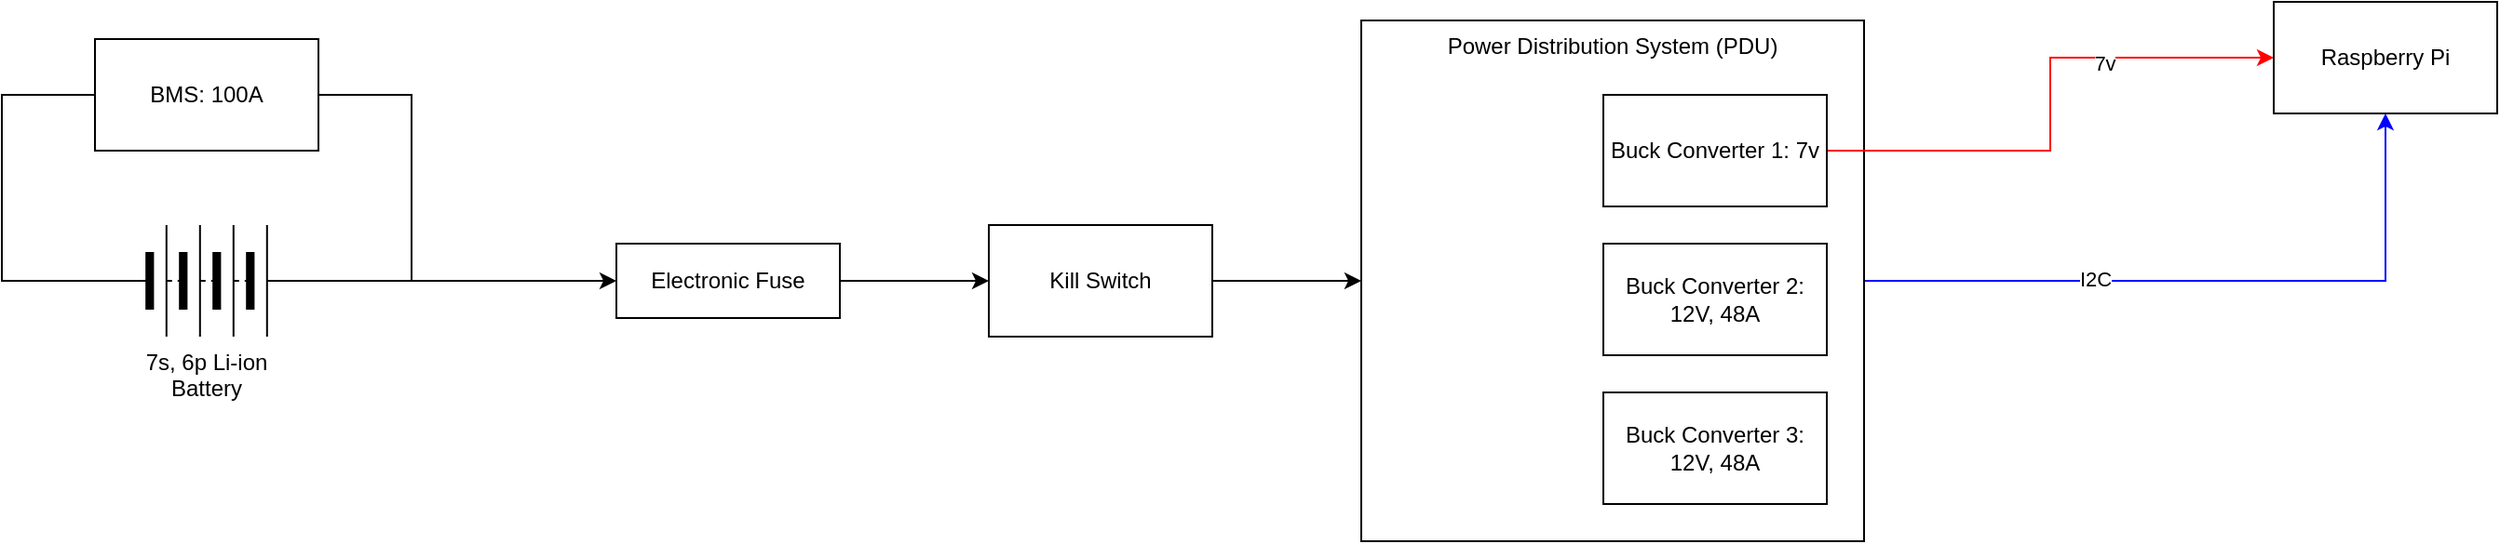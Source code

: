 <mxfile version="20.0.3" type="github">
  <diagram id="DwsS2J723ZOZaTvMe3t2" name="Page-1">
    <mxGraphModel dx="1117" dy="1769" grid="1" gridSize="10" guides="1" tooltips="1" connect="1" arrows="1" fold="1" page="1" pageScale="1" pageWidth="850" pageHeight="1100" math="0" shadow="0">
      <root>
        <mxCell id="0" />
        <mxCell id="1" parent="0" />
        <mxCell id="kzE1yxQLpQRsYS8nyMCZ-12" value="" style="edgeStyle=orthogonalEdgeStyle;rounded=0;orthogonalLoop=1;jettySize=auto;html=1;" edge="1" parent="1" source="kzE1yxQLpQRsYS8nyMCZ-1" target="kzE1yxQLpQRsYS8nyMCZ-11">
          <mxGeometry relative="1" as="geometry" />
        </mxCell>
        <mxCell id="kzE1yxQLpQRsYS8nyMCZ-1" value="7s, 6p Li-ion Battery" style="pointerEvents=1;verticalLabelPosition=bottom;shadow=0;dashed=0;align=center;html=1;verticalAlign=top;shape=mxgraph.electrical.miscellaneous.batteryStack;whiteSpace=wrap;" vertex="1" parent="1">
          <mxGeometry x="130" y="90" width="100" height="60" as="geometry" />
        </mxCell>
        <mxCell id="kzE1yxQLpQRsYS8nyMCZ-4" value="BMS: 100A" style="whiteSpace=wrap;html=1;verticalAlign=middle;shadow=0;dashed=0;" vertex="1" parent="1">
          <mxGeometry x="120" y="-10" width="120" height="60" as="geometry" />
        </mxCell>
        <mxCell id="kzE1yxQLpQRsYS8nyMCZ-9" value="" style="endArrow=none;html=1;rounded=0;exitX=0;exitY=0.5;exitDx=0;exitDy=0;entryX=0;entryY=0.5;entryDx=0;entryDy=0;" edge="1" parent="1" source="kzE1yxQLpQRsYS8nyMCZ-1" target="kzE1yxQLpQRsYS8nyMCZ-4">
          <mxGeometry width="50" height="50" relative="1" as="geometry">
            <mxPoint x="380" y="240" as="sourcePoint" />
            <mxPoint x="430" y="190" as="targetPoint" />
            <Array as="points">
              <mxPoint x="70" y="120" />
              <mxPoint x="70" y="20" />
            </Array>
          </mxGeometry>
        </mxCell>
        <mxCell id="kzE1yxQLpQRsYS8nyMCZ-10" value="" style="endArrow=none;html=1;rounded=0;entryX=1;entryY=0.5;entryDx=0;entryDy=0;exitX=1;exitY=0.5;exitDx=0;exitDy=0;" edge="1" parent="1" source="kzE1yxQLpQRsYS8nyMCZ-1" target="kzE1yxQLpQRsYS8nyMCZ-4">
          <mxGeometry width="50" height="50" relative="1" as="geometry">
            <mxPoint x="380" y="240" as="sourcePoint" />
            <mxPoint x="430" y="190" as="targetPoint" />
            <Array as="points">
              <mxPoint x="290" y="120" />
              <mxPoint x="290" y="20" />
            </Array>
          </mxGeometry>
        </mxCell>
        <mxCell id="kzE1yxQLpQRsYS8nyMCZ-16" value="" style="edgeStyle=orthogonalEdgeStyle;rounded=0;orthogonalLoop=1;jettySize=auto;html=1;" edge="1" parent="1" source="kzE1yxQLpQRsYS8nyMCZ-11" target="kzE1yxQLpQRsYS8nyMCZ-15">
          <mxGeometry relative="1" as="geometry" />
        </mxCell>
        <mxCell id="kzE1yxQLpQRsYS8nyMCZ-11" value="Electronic Fuse" style="whiteSpace=wrap;verticalAlign=middle;shadow=0;dashed=0;" vertex="1" parent="1">
          <mxGeometry x="400" y="100" width="120" height="40" as="geometry" />
        </mxCell>
        <mxCell id="kzE1yxQLpQRsYS8nyMCZ-19" value="" style="edgeStyle=orthogonalEdgeStyle;rounded=0;orthogonalLoop=1;jettySize=auto;html=1;" edge="1" parent="1" source="kzE1yxQLpQRsYS8nyMCZ-15" target="kzE1yxQLpQRsYS8nyMCZ-18">
          <mxGeometry relative="1" as="geometry" />
        </mxCell>
        <mxCell id="kzE1yxQLpQRsYS8nyMCZ-15" value="Kill Switch" style="whiteSpace=wrap;html=1;verticalAlign=middle;shadow=0;dashed=0;" vertex="1" parent="1">
          <mxGeometry x="600" y="90" width="120" height="60" as="geometry" />
        </mxCell>
        <mxCell id="kzE1yxQLpQRsYS8nyMCZ-30" style="edgeStyle=orthogonalEdgeStyle;rounded=0;orthogonalLoop=1;jettySize=auto;html=1;entryX=0.5;entryY=1;entryDx=0;entryDy=0;strokeColor=#0000FF;" edge="1" parent="1" source="kzE1yxQLpQRsYS8nyMCZ-18" target="kzE1yxQLpQRsYS8nyMCZ-28">
          <mxGeometry relative="1" as="geometry" />
        </mxCell>
        <mxCell id="kzE1yxQLpQRsYS8nyMCZ-32" value="I2C" style="edgeLabel;html=1;align=center;verticalAlign=middle;resizable=0;points=[];fontColor=#000000;" vertex="1" connectable="0" parent="kzE1yxQLpQRsYS8nyMCZ-30">
          <mxGeometry x="-0.329" y="1" relative="1" as="geometry">
            <mxPoint as="offset" />
          </mxGeometry>
        </mxCell>
        <mxCell id="kzE1yxQLpQRsYS8nyMCZ-18" value="Power Distribution System (PDU)" style="whiteSpace=wrap;html=1;shadow=0;dashed=0;verticalAlign=top;" vertex="1" parent="1">
          <mxGeometry x="800" y="-20" width="270" height="280" as="geometry" />
        </mxCell>
        <mxCell id="kzE1yxQLpQRsYS8nyMCZ-31" style="edgeStyle=orthogonalEdgeStyle;rounded=0;orthogonalLoop=1;jettySize=auto;html=1;entryX=0;entryY=0.5;entryDx=0;entryDy=0;fontColor=#000000;strokeColor=#FF0000;" edge="1" parent="1" source="kzE1yxQLpQRsYS8nyMCZ-22" target="kzE1yxQLpQRsYS8nyMCZ-28">
          <mxGeometry relative="1" as="geometry" />
        </mxCell>
        <mxCell id="kzE1yxQLpQRsYS8nyMCZ-33" value="7v" style="edgeLabel;html=1;align=center;verticalAlign=middle;resizable=0;points=[];fontColor=#000000;" vertex="1" connectable="0" parent="kzE1yxQLpQRsYS8nyMCZ-31">
          <mxGeometry x="0.361" y="-3" relative="1" as="geometry">
            <mxPoint x="1" as="offset" />
          </mxGeometry>
        </mxCell>
        <mxCell id="kzE1yxQLpQRsYS8nyMCZ-22" value="Buck Converter 1: 7v" style="rounded=0;whiteSpace=wrap;html=1;" vertex="1" parent="1">
          <mxGeometry x="930" y="20" width="120" height="60" as="geometry" />
        </mxCell>
        <mxCell id="kzE1yxQLpQRsYS8nyMCZ-23" value="Buck Converter 2: 12V, 48A" style="rounded=0;whiteSpace=wrap;html=1;" vertex="1" parent="1">
          <mxGeometry x="930" y="100" width="120" height="60" as="geometry" />
        </mxCell>
        <mxCell id="kzE1yxQLpQRsYS8nyMCZ-24" value="Buck Converter 3: 12V, 48A" style="rounded=0;whiteSpace=wrap;html=1;" vertex="1" parent="1">
          <mxGeometry x="930" y="180" width="120" height="60" as="geometry" />
        </mxCell>
        <mxCell id="kzE1yxQLpQRsYS8nyMCZ-28" value="Raspberry Pi" style="whiteSpace=wrap;html=1;rounded=0;" vertex="1" parent="1">
          <mxGeometry x="1290" y="-30" width="120" height="60" as="geometry" />
        </mxCell>
      </root>
    </mxGraphModel>
  </diagram>
</mxfile>
